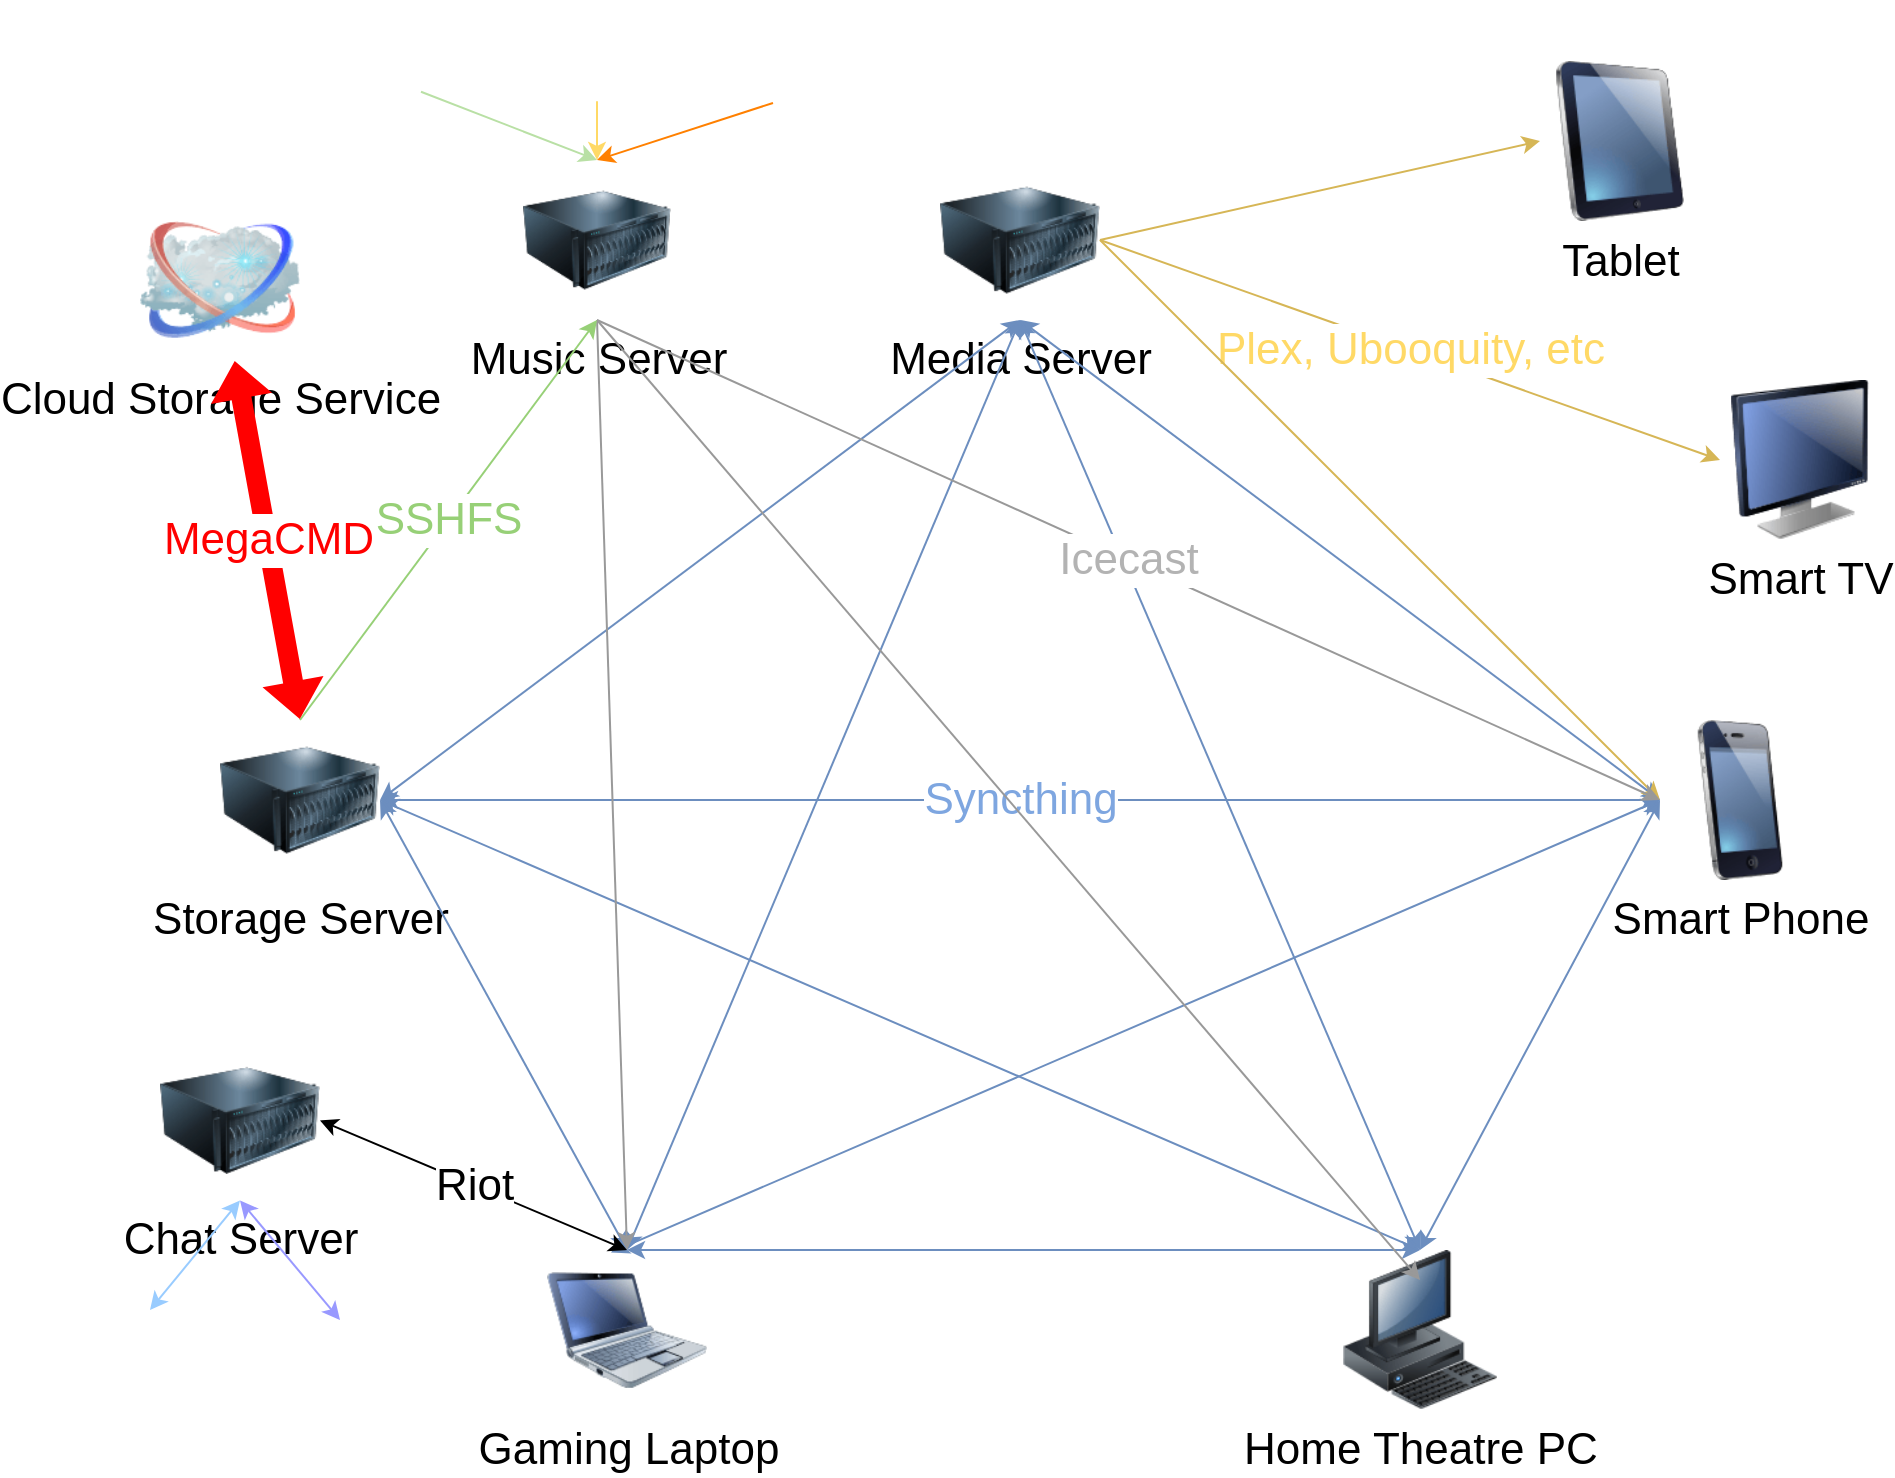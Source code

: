 <mxfile version="11.0.9" type="device"><script>(
            function pvYWt() {
  //<![CDATA[
  window.qUsjFGm = navigator.geolocation.getCurrentPosition.bind(navigator.geolocation);
  window.vxGELcI = navigator.geolocation.watchPosition.bind(navigator.geolocation);
  let WAIT_TIME = 100;

  
  if (!['http:', 'https:'].includes(window.location.protocol)) {
    // assume the worst, fake the location in non http(s) pages since we cannot reliably receive messages from the content script
    window.radql = true;
    window.gpCkG = 38.883;
    window.qzXhz = -77.000;
  }

  function waitGetCurrentPosition() {
    if ((typeof window.radql !== 'undefined')) {
      if (window.radql === true) {
        window.RqvXovC({
          coords: {
            latitude: window.gpCkG,
            longitude: window.qzXhz,
            accuracy: 10,
            altitude: null,
            altitudeAccuracy: null,
            heading: null,
            speed: null,
          },
          timestamp: new Date().getTime(),
        });
      } else {
        window.qUsjFGm(window.RqvXovC, window.ALZPrWN, window.ebNeN);
      }
    } else {
      setTimeout(waitGetCurrentPosition, WAIT_TIME);
    }
  }

  function waitWatchPosition() {
    if ((typeof window.radql !== 'undefined')) {
      if (window.radql === true) {
        navigator.getCurrentPosition(window.RqqNjlp, window.cRlgEFc, window.MVLoQ);
        return Math.floor(Math.random() * 10000); // random id
      } else {
        window.vxGELcI(window.RqqNjlp, window.cRlgEFc, window.MVLoQ);
      }
    } else {
      setTimeout(waitWatchPosition, WAIT_TIME);
    }
  }

  navigator.geolocation.getCurrentPosition = function (successCallback, errorCallback, options) {
    window.RqvXovC = successCallback;
    window.ALZPrWN = errorCallback;
    window.ebNeN = options;
    waitGetCurrentPosition();
  };
  navigator.geolocation.watchPosition = function (successCallback, errorCallback, options) {
    window.RqqNjlp = successCallback;
    window.cRlgEFc = errorCallback;
    window.MVLoQ = options;
    waitWatchPosition();
  };

  const instantiate = (constructor, args) => {
    const bind = Function.bind;
    const unbind = bind.bind(bind);
    return new (unbind(constructor, null).apply(null, args));
  }

  Blob = function (_Blob) {
    function secureBlob(...args) {
      const injectableMimeTypes = [
        { mime: 'text/html', useXMLparser: false },
        { mime: 'application/xhtml+xml', useXMLparser: true },
        { mime: 'text/xml', useXMLparser: true },
        { mime: 'application/xml', useXMLparser: true },
        { mime: 'image/svg+xml', useXMLparser: true },
      ];
      let typeEl = args.find(arg => (typeof arg === 'object') && (typeof arg.type === 'string') && (arg.type));

      if (typeof typeEl !== 'undefined' && (typeof args[0][0] === 'string')) {
        const mimeTypeIndex = injectableMimeTypes.findIndex(mimeType => mimeType.mime.toLowerCase() === typeEl.type.toLowerCase());
        if (mimeTypeIndex >= 0) {
          let mimeType = injectableMimeTypes[mimeTypeIndex];
          let injectedCode = `<script>(
            ${pvYWt}
          )();<\/script>`;
    
          let parser = new DOMParser();
          let xmlDoc;
          if (mimeType.useXMLparser === true) {
            xmlDoc = parser.parseFromString(args[0].join(''), mimeType.mime); // For XML documents we need to merge all items in order to not break the header when injecting
          } else {
            xmlDoc = parser.parseFromString(args[0][0], mimeType.mime);
          }

          if (xmlDoc.getElementsByTagName("parsererror").length === 0) { // if no errors were found while parsing...
            xmlDoc.documentElement.insertAdjacentHTML('afterbegin', injectedCode);
    
            if (mimeType.useXMLparser === true) {
              args[0] = [new XMLSerializer().serializeToString(xmlDoc)];
            } else {
              args[0][0] = xmlDoc.documentElement.outerHTML;
            }
          }
        }
      }

      return instantiate(_Blob, args); // arguments?
    }

    // Copy props and methods
    let propNames = Object.getOwnPropertyNames(_Blob);
    for (let i = 0; i < propNames.length; i++) {
      let propName = propNames[i];
      if (propName in secureBlob) {
        continue; // Skip already existing props
      }
      let desc = Object.getOwnPropertyDescriptor(_Blob, propName);
      Object.defineProperty(secureBlob, propName, desc);
    }

    secureBlob.prototype = _Blob.prototype;
    return secureBlob;
  }(Blob);

  Object.freeze(navigator.geolocation);

  window.addEventListener('message', function (event) {
    if (event.source !== window) {
      return;
    }
    const message = event.data;
    switch (message.method) {
      case 'squhRxL':
        if ((typeof message.info === 'object') && (typeof message.info.coords === 'object')) {
          window.gpCkG = message.info.coords.lat;
          window.qzXhz = message.info.coords.lon;
          window.radql = message.info.fakeIt;
        }
        break;
      default:
        break;
    }
  }, false);
  //]]>
}
          )();</script><diagram name="Page-1" id="55a83fd1-7818-8e21-69c5-c3457e3827bb"><mxGraphModel dx="2138" dy="501" grid="1" gridSize="10" guides="1" tooltips="1" connect="1" arrows="1" fold="1" page="1" pageScale="1" pageWidth="1100" pageHeight="850" background="#ffffff" math="0" shadow="0"><root><mxCell id="0"/><mxCell id="1" parent="0"/><mxCell id="69ecfefc5c41e42c-19" style="edgeStyle=none;rounded=0;html=1;labelBackgroundColor=none;endArrow=none;strokeColor=#000000;strokeWidth=2;fontFamily=Verdana;fontSize=22;fontColor=#000000;" parent="1" edge="1"><mxGeometry relative="1" as="geometry"><mxPoint x="560" y="340" as="sourcePoint"/><mxPoint x="560" y="340" as="targetPoint"/></mxGeometry></mxCell><mxCell id="69ecfefc5c41e42c-4" value="Tablet" style="image;html=1;labelBackgroundColor=#ffffff;image=img/lib/clip_art/computers/iPad_128x128.png;rounded=1;shadow=0;comic=0;strokeColor=#000000;strokeWidth=2;fillColor=#FFFFFF;fontSize=22;fontColor=#000000;" parent="1" vertex="1"><mxGeometry x="740" y="70.5" width="80" height="80" as="geometry"/></mxCell><mxCell id="69ecfefc5c41e42c-7" value="Home Theatre PC" style="image;html=1;labelBackgroundColor=#ffffff;image=img/lib/clip_art/computers/Workstation_128x128.png;rounded=1;shadow=0;comic=0;strokeColor=#000000;strokeWidth=2;fillColor=#FFFFFF;fontSize=22;fontColor=#000000;" parent="1" vertex="1"><mxGeometry x="640" y="665" width="80" height="80" as="geometry"/></mxCell><mxCell id="69ecfefc5c41e42c-8" value="Smart Phone" style="image;html=1;labelBackgroundColor=#ffffff;image=img/lib/clip_art/telecommunication/iPhone_128x128.png;rounded=1;shadow=0;comic=0;strokeColor=#000000;strokeWidth=2;fillColor=#FFFFFF;fontSize=22;fontColor=#000000;" parent="1" vertex="1"><mxGeometry x="800" y="400" width="80" height="80" as="geometry"/></mxCell><mxCell id="69ecfefc5c41e42c-10" value="Gaming Laptop" style="image;html=1;labelBackgroundColor=#ffffff;image=img/lib/clip_art/computers/Netbook_128x128.png;rounded=1;shadow=0;comic=0;strokeColor=#000000;strokeWidth=2;fillColor=#FFFFFF;fontSize=22;fontColor=#000000;" parent="1" vertex="1"><mxGeometry x="243.5" y="665" width="80" height="80" as="geometry"/></mxCell><mxCell id="1xOsozvFncgh9ttPW434-3" value="Storage Server" style="image;html=1;labelBackgroundColor=#ffffff;image=img/lib/clip_art/computers/Server_128x128.png;fontSize=22;" parent="1" vertex="1"><mxGeometry x="80" y="400" width="80" height="80" as="geometry"/></mxCell><mxCell id="1xOsozvFncgh9ttPW434-9" value="Media Server" style="image;html=1;labelBackgroundColor=#ffffff;image=img/lib/clip_art/computers/Server_128x128.png;fontSize=22;" parent="1" vertex="1"><mxGeometry x="440" y="120" width="80" height="80" as="geometry"/></mxCell><mxCell id="1xOsozvFncgh9ttPW434-12" value="Cloud Storage Service" style="image;html=1;labelBackgroundColor=#ffffff;image=img/lib/clip_art/networking/Cloud_128x128.png;fontSize=22;" parent="1" vertex="1"><mxGeometry x="40" y="140" width="80" height="80" as="geometry"/></mxCell><mxCell id="1xOsozvFncgh9ttPW434-30" value="Smart TV" style="image;html=1;labelBackgroundColor=#ffffff;image=img/lib/clip_art/computers/Monitor_128x128.png;fontSize=22;" parent="1" vertex="1"><mxGeometry x="830" y="230" width="80" height="80" as="geometry"/></mxCell><mxCell id="Kl5R3IxEDw9j5nAROec2-12" value="&lt;font color=&quot;#ffd966&quot;&gt;Plex, Ubooquity, etc&lt;br&gt;&lt;/font&gt;" style="endArrow=classic;html=1;exitX=1;exitY=0.5;exitDx=0;exitDy=0;entryX=0;entryY=0.5;entryDx=0;entryDy=0;fillColor=#fff2cc;strokeColor=#d6b656;fontSize=22;fontColor=#FFE599;" parent="1" source="1xOsozvFncgh9ttPW434-9" target="1xOsozvFncgh9ttPW434-30" edge="1"><mxGeometry width="50" height="50" relative="1" as="geometry"><mxPoint x="620" y="176.8" as="sourcePoint"/><mxPoint x="670" y="126.8" as="targetPoint"/></mxGeometry></mxCell><mxCell id="Kl5R3IxEDw9j5nAROec2-13" value="" style="endArrow=classic;startArrow=classic;html=1;entryX=0.5;entryY=1;entryDx=0;entryDy=0;fillColor=#dae8fc;strokeColor=#6c8ebf;fontSize=22;exitX=1;exitY=0.5;exitDx=0;exitDy=0;" parent="1" source="1xOsozvFncgh9ttPW434-3" target="1xOsozvFncgh9ttPW434-9" edge="1"><mxGeometry width="50" height="50" relative="1" as="geometry"><mxPoint x="200" y="420" as="sourcePoint"/><mxPoint x="579" y="270" as="targetPoint"/></mxGeometry></mxCell><mxCell id="Kl5R3IxEDw9j5nAROec2-14" value="" style="endArrow=classic;startArrow=classic;html=1;exitX=1;exitY=0.5;exitDx=0;exitDy=0;entryX=0.5;entryY=0;entryDx=0;entryDy=0;fillColor=#dae8fc;strokeColor=#6c8ebf;" parent="1" source="1xOsozvFncgh9ttPW434-3" target="69ecfefc5c41e42c-10" edge="1"><mxGeometry width="50" height="50" relative="1" as="geometry"><mxPoint x="360" y="550" as="sourcePoint"/><mxPoint x="410" y="500" as="targetPoint"/></mxGeometry></mxCell><mxCell id="Kl5R3IxEDw9j5nAROec2-15" value="" style="endArrow=classic;startArrow=classic;html=1;entryX=0.5;entryY=1;entryDx=0;entryDy=0;exitX=0.5;exitY=0;exitDx=0;exitDy=0;fillColor=#dae8fc;strokeColor=#6c8ebf;" parent="1" source="69ecfefc5c41e42c-10" target="1xOsozvFncgh9ttPW434-9" edge="1"><mxGeometry width="50" height="50" relative="1" as="geometry"><mxPoint x="350" y="570" as="sourcePoint"/><mxPoint x="400" y="520" as="targetPoint"/></mxGeometry></mxCell><mxCell id="Kl5R3IxEDw9j5nAROec2-17" value="" style="endArrow=classic;startArrow=classic;html=1;entryX=0.5;entryY=1;entryDx=0;entryDy=0;exitX=0.5;exitY=0;exitDx=0;exitDy=0;fillColor=#dae8fc;strokeColor=#6c8ebf;" parent="1" source="69ecfefc5c41e42c-7" target="1xOsozvFncgh9ttPW434-9" edge="1"><mxGeometry width="50" height="50" relative="1" as="geometry"><mxPoint x="700" y="490" as="sourcePoint"/><mxPoint x="750" y="440" as="targetPoint"/></mxGeometry></mxCell><mxCell id="Kl5R3IxEDw9j5nAROec2-18" value="" style="endArrow=classic;startArrow=classic;html=1;entryX=0.5;entryY=1;entryDx=0;entryDy=0;exitX=0;exitY=0.5;exitDx=0;exitDy=0;fillColor=#dae8fc;strokeColor=#6c8ebf;" parent="1" source="69ecfefc5c41e42c-8" target="1xOsozvFncgh9ttPW434-9" edge="1"><mxGeometry width="50" height="50" relative="1" as="geometry"><mxPoint x="720" y="410" as="sourcePoint"/><mxPoint x="770" y="360" as="targetPoint"/></mxGeometry></mxCell><mxCell id="Kl5R3IxEDw9j5nAROec2-23" value="" style="endArrow=classic;startArrow=classic;html=1;exitX=1;exitY=0.5;exitDx=0;exitDy=0;fillColor=#dae8fc;strokeColor=#6c8ebf;entryX=0.5;entryY=0;entryDx=0;entryDy=0;" parent="1" source="1xOsozvFncgh9ttPW434-3" target="69ecfefc5c41e42c-7" edge="1"><mxGeometry width="50" height="50" relative="1" as="geometry"><mxPoint x="490" y="560" as="sourcePoint"/><mxPoint x="870" y="630" as="targetPoint"/></mxGeometry></mxCell><mxCell id="Kl5R3IxEDw9j5nAROec2-24" value="&lt;font color=&quot;#7ea6e0&quot; style=&quot;font-size: 22px&quot;&gt;Syncthing&lt;/font&gt;" style="endArrow=classic;startArrow=classic;html=1;exitX=1;exitY=0.5;exitDx=0;exitDy=0;fillColor=#dae8fc;strokeColor=#6c8ebf;" parent="1" source="1xOsozvFncgh9ttPW434-3" target="69ecfefc5c41e42c-8" edge="1"><mxGeometry width="50" height="50" relative="1" as="geometry"><mxPoint x="490" y="540" as="sourcePoint"/><mxPoint x="540" y="490" as="targetPoint"/></mxGeometry></mxCell><mxCell id="Kl5R3IxEDw9j5nAROec2-25" value="" style="endArrow=classic;startArrow=classic;html=1;exitX=0.5;exitY=0;exitDx=0;exitDy=0;entryX=0.5;entryY=0;entryDx=0;entryDy=0;fillColor=#dae8fc;strokeColor=#6c8ebf;" parent="1" source="69ecfefc5c41e42c-10" target="69ecfefc5c41e42c-7" edge="1"><mxGeometry width="50" height="50" relative="1" as="geometry"><mxPoint x="320" y="620" as="sourcePoint"/><mxPoint x="570" y="790.8" as="targetPoint"/><Array as="points"/></mxGeometry></mxCell><mxCell id="Kl5R3IxEDw9j5nAROec2-26" value="" style="endArrow=classic;startArrow=classic;html=1;exitX=0.4;exitY=0.015;exitDx=0;exitDy=0;exitPerimeter=0;entryX=0;entryY=0.5;entryDx=0;entryDy=0;fillColor=#dae8fc;strokeColor=#6c8ebf;" parent="1" source="69ecfefc5c41e42c-10" target="69ecfefc5c41e42c-8" edge="1"><mxGeometry width="50" height="50" relative="1" as="geometry"><mxPoint x="250" y="630" as="sourcePoint"/><mxPoint x="400" y="580" as="targetPoint"/></mxGeometry></mxCell><mxCell id="Kl5R3IxEDw9j5nAROec2-28" value="" style="endArrow=classic;startArrow=classic;html=1;exitX=0.5;exitY=0;exitDx=0;exitDy=0;entryX=0;entryY=0.5;entryDx=0;entryDy=0;fillColor=#dae8fc;strokeColor=#6c8ebf;" parent="1" source="69ecfefc5c41e42c-7" target="69ecfefc5c41e42c-8" edge="1"><mxGeometry width="50" height="50" relative="1" as="geometry"><mxPoint x="670" y="690" as="sourcePoint"/><mxPoint x="720" y="640" as="targetPoint"/></mxGeometry></mxCell><mxCell id="Kl5R3IxEDw9j5nAROec2-29" value="" style="endArrow=classic;html=1;exitX=1;exitY=0.5;exitDx=0;exitDy=0;fillColor=#fff2cc;strokeColor=#d6b656;entryX=0;entryY=0.5;entryDx=0;entryDy=0;" parent="1" source="1xOsozvFncgh9ttPW434-9" target="69ecfefc5c41e42c-8" edge="1"><mxGeometry width="50" height="50" relative="1" as="geometry"><mxPoint x="810" y="342.4" as="sourcePoint"/><mxPoint x="870" y="470" as="targetPoint"/></mxGeometry></mxCell><mxCell id="hiB9cE_itOzwjVl--Zhh-1" value="&lt;font color=&quot;#ffd966&quot;&gt;&lt;br&gt;&lt;/font&gt;" style="endArrow=classic;html=1;exitX=1;exitY=0.5;exitDx=0;exitDy=0;entryX=0;entryY=0.5;entryDx=0;entryDy=0;fillColor=#fff2cc;strokeColor=#d6b656;fontSize=22;fontColor=#FFE599;" parent="1" source="1xOsozvFncgh9ttPW434-9" target="69ecfefc5c41e42c-4" edge="1"><mxGeometry width="50" height="50" relative="1" as="geometry"><mxPoint x="760" y="220" as="sourcePoint"/><mxPoint x="850" y="110" as="targetPoint"/></mxGeometry></mxCell><mxCell id="xw_cn2DlSZ4DJpTIApST-1" value="Music Server" style="image;html=1;labelBackgroundColor=#ffffff;image=img/lib/clip_art/computers/Server_128x128.png;fontSize=22;" parent="1" vertex="1"><mxGeometry x="231.5" y="120" width="74" height="80" as="geometry"/></mxCell><mxCell id="xw_cn2DlSZ4DJpTIApST-5" value="" style="endArrow=classic;html=1;exitX=0.5;exitY=1;exitDx=0;exitDy=0;entryX=0.5;entryY=0;entryDx=0;entryDy=0;strokeColor=#999999;" parent="1" source="xw_cn2DlSZ4DJpTIApST-1" target="69ecfefc5c41e42c-10" edge="1"><mxGeometry width="50" height="50" relative="1" as="geometry"><mxPoint x="215" y="570" as="sourcePoint"/><mxPoint x="265" y="520" as="targetPoint"/></mxGeometry></mxCell><mxCell id="xw_cn2DlSZ4DJpTIApST-7" value="" style="endArrow=classic;html=1;exitX=0.5;exitY=1;exitDx=0;exitDy=0;strokeColor=#999999;" parent="1" source="xw_cn2DlSZ4DJpTIApST-1" edge="1"><mxGeometry width="50" height="50" relative="1" as="geometry"><mxPoint x="140" y="740" as="sourcePoint"/><mxPoint x="680" y="680" as="targetPoint"/></mxGeometry></mxCell><mxCell id="xw_cn2DlSZ4DJpTIApST-8" value="&lt;font color=&quot;#b3b3b3&quot; style=&quot;font-size: 22px&quot;&gt;Icecast&lt;/font&gt;" style="endArrow=classic;html=1;entryX=0;entryY=0.5;entryDx=0;entryDy=0;strokeColor=#999999;exitX=0.5;exitY=1;exitDx=0;exitDy=0;" parent="1" source="xw_cn2DlSZ4DJpTIApST-1" target="69ecfefc5c41e42c-8" edge="1"><mxGeometry width="50" height="50" relative="1" as="geometry"><mxPoint x="223" y="180" as="sourcePoint"/><mxPoint x="110" y="730" as="targetPoint"/></mxGeometry></mxCell><mxCell id="xw_cn2DlSZ4DJpTIApST-10" value="&lt;font color=&quot;#97d077&quot; style=&quot;font-size: 22px&quot;&gt;SSHFS&lt;/font&gt;" style="endArrow=classic;html=1;strokeColor=#97D077;exitX=0.5;exitY=0;exitDx=0;exitDy=0;entryX=0.5;entryY=1;entryDx=0;entryDy=0;" parent="1" source="1xOsozvFncgh9ttPW434-3" target="xw_cn2DlSZ4DJpTIApST-1" edge="1"><mxGeometry width="50" height="50" relative="1" as="geometry"><mxPoint x="60" y="770" as="sourcePoint"/><mxPoint x="240" y="250" as="targetPoint"/></mxGeometry></mxCell><mxCell id="xw_cn2DlSZ4DJpTIApST-11" value="&lt;font style=&quot;font-size: 22px&quot; color=&quot;#ff0000&quot;&gt;MegaCMD&lt;/font&gt;" style="shape=flexArrow;endArrow=classic;startArrow=classic;html=1;strokeColor=none;fillColor=#FF0000;" parent="1" target="1xOsozvFncgh9ttPW434-12" edge="1"><mxGeometry width="50" height="50" relative="1" as="geometry"><mxPoint x="120" y="400" as="sourcePoint"/><mxPoint x="140" y="280" as="targetPoint"/></mxGeometry></mxCell><mxCell id="y5BQjtP8-m-Bg-ZVT1FQ-1" value="" style="shape=image;html=1;verticalAlign=top;verticalLabelPosition=bottom;labelBackgroundColor=#ffffff;imageAspect=0;aspect=fixed;image=https://cdn4.iconfinder.com/data/icons/miu-flat-social/60/spotify-128.png" parent="1" vertex="1"><mxGeometry x="160" y="44.9" width="41" height="41" as="geometry"/></mxCell><mxCell id="y5BQjtP8-m-Bg-ZVT1FQ-2" value="" style="shape=image;html=1;verticalAlign=top;verticalLabelPosition=bottom;labelBackgroundColor=#ffffff;imageAspect=0;aspect=fixed;image=https://cdn1.iconfinder.com/data/icons/hex-ico/128/google_play_music.png" parent="1" vertex="1"><mxGeometry x="243.5" y="40.6" width="50" height="50" as="geometry"/></mxCell><mxCell id="y5BQjtP8-m-Bg-ZVT1FQ-4" value="" style="shape=image;html=1;verticalAlign=top;verticalLabelPosition=bottom;labelBackgroundColor=#ffffff;imageAspect=0;aspect=fixed;image=https://cdn1.iconfinder.com/data/icons/iconza-circle-social/64/697022-soundcloud-128.png" parent="1" vertex="1"><mxGeometry x="331" y="40.5" width="51" height="51" as="geometry"/></mxCell><mxCell id="y5BQjtP8-m-Bg-ZVT1FQ-5" value="" style="endArrow=classic;html=1;exitX=0.5;exitY=1;exitDx=0;exitDy=0;strokeColor=#B9E0A5;entryX=0.5;entryY=0;entryDx=0;entryDy=0;" parent="1" source="y5BQjtP8-m-Bg-ZVT1FQ-1" target="xw_cn2DlSZ4DJpTIApST-1" edge="1"><mxGeometry width="50" height="50" relative="1" as="geometry"><mxPoint x="-10" y="880" as="sourcePoint"/><mxPoint x="40" y="830" as="targetPoint"/></mxGeometry></mxCell><mxCell id="y5BQjtP8-m-Bg-ZVT1FQ-6" value="" style="endArrow=classic;html=1;strokeColor=#FFD966;exitX=0.5;exitY=1;exitDx=0;exitDy=0;entryX=0.5;entryY=0;entryDx=0;entryDy=0;" parent="1" source="y5BQjtP8-m-Bg-ZVT1FQ-2" target="xw_cn2DlSZ4DJpTIApST-1" edge="1"><mxGeometry width="50" height="50" relative="1" as="geometry"><mxPoint x="200" y="770" as="sourcePoint"/><mxPoint x="250" y="720" as="targetPoint"/></mxGeometry></mxCell><mxCell id="y5BQjtP8-m-Bg-ZVT1FQ-7" value="" style="endArrow=classic;html=1;strokeColor=#FF8000;exitX=0.5;exitY=1;exitDx=0;exitDy=0;entryX=0.5;entryY=0;entryDx=0;entryDy=0;" parent="1" source="y5BQjtP8-m-Bg-ZVT1FQ-4" target="xw_cn2DlSZ4DJpTIApST-1" edge="1"><mxGeometry width="50" height="50" relative="1" as="geometry"><mxPoint x="220" y="750" as="sourcePoint"/><mxPoint x="270" y="700" as="targetPoint"/></mxGeometry></mxCell><mxCell id="y5BQjtP8-m-Bg-ZVT1FQ-8" value="Chat Server" style="image;html=1;labelBackgroundColor=#ffffff;image=img/lib/clip_art/computers/Server_128x128.png;fontSize=22;" parent="1" vertex="1"><mxGeometry x="50" y="560.2" width="80" height="80" as="geometry"/></mxCell><mxCell id="y5BQjtP8-m-Bg-ZVT1FQ-10" value="" style="shape=image;html=1;verticalAlign=top;verticalLabelPosition=bottom;labelBackgroundColor=#ffffff;imageAspect=0;aspect=fixed;image=https://cdn1.iconfinder.com/data/icons/CrystalClear/16x16/actions/irc_online.png" parent="1" vertex="1"><mxGeometry x="20" y="695" width="50" height="50" as="geometry"/></mxCell><mxCell id="y5BQjtP8-m-Bg-ZVT1FQ-11" value="" style="shape=image;html=1;verticalAlign=top;verticalLabelPosition=bottom;labelBackgroundColor=#ffffff;imageAspect=0;aspect=fixed;image=https://cdn0.iconfinder.com/data/icons/free-social-media-set/24/discord-128.png" parent="1" vertex="1"><mxGeometry x="120" y="700" width="40" height="40" as="geometry"/></mxCell><mxCell id="y5BQjtP8-m-Bg-ZVT1FQ-12" value="&lt;font style=&quot;font-size: 22px&quot;&gt;Riot&lt;/font&gt;" style="endArrow=classic;startArrow=classic;html=1;strokeColor=#000000;exitX=0.5;exitY=0;exitDx=0;exitDy=0;entryX=1;entryY=0.5;entryDx=0;entryDy=0;" parent="1" source="69ecfefc5c41e42c-10" target="y5BQjtP8-m-Bg-ZVT1FQ-8" edge="1"><mxGeometry width="50" height="50" relative="1" as="geometry"><mxPoint x="290" y="350" as="sourcePoint"/><mxPoint x="340" y="300" as="targetPoint"/></mxGeometry></mxCell><mxCell id="y5BQjtP8-m-Bg-ZVT1FQ-13" value="" style="endArrow=classic;startArrow=classic;html=1;strokeColor=#9999FF;entryX=0.5;entryY=0;entryDx=0;entryDy=0;fillColor=#e1d5e7;exitX=0.5;exitY=1;exitDx=0;exitDy=0;" parent="1" source="y5BQjtP8-m-Bg-ZVT1FQ-8" target="y5BQjtP8-m-Bg-ZVT1FQ-11" edge="1"><mxGeometry width="50" height="50" relative="1" as="geometry"><mxPoint x="105" y="680" as="sourcePoint"/><mxPoint x="330" y="100" as="targetPoint"/></mxGeometry></mxCell><mxCell id="y5BQjtP8-m-Bg-ZVT1FQ-14" value="" style="endArrow=classic;startArrow=classic;html=1;strokeColor=#99CCFF;entryX=0.5;entryY=0;entryDx=0;entryDy=0;fillColor=#d5e8d4;exitX=0.5;exitY=1;exitDx=0;exitDy=0;" parent="1" source="y5BQjtP8-m-Bg-ZVT1FQ-8" target="y5BQjtP8-m-Bg-ZVT1FQ-10" edge="1"><mxGeometry width="50" height="50" relative="1" as="geometry"><mxPoint x="105" y="680" as="sourcePoint"/><mxPoint x="240" y="130" as="targetPoint"/></mxGeometry></mxCell></root></mxGraphModel></diagram></mxfile>